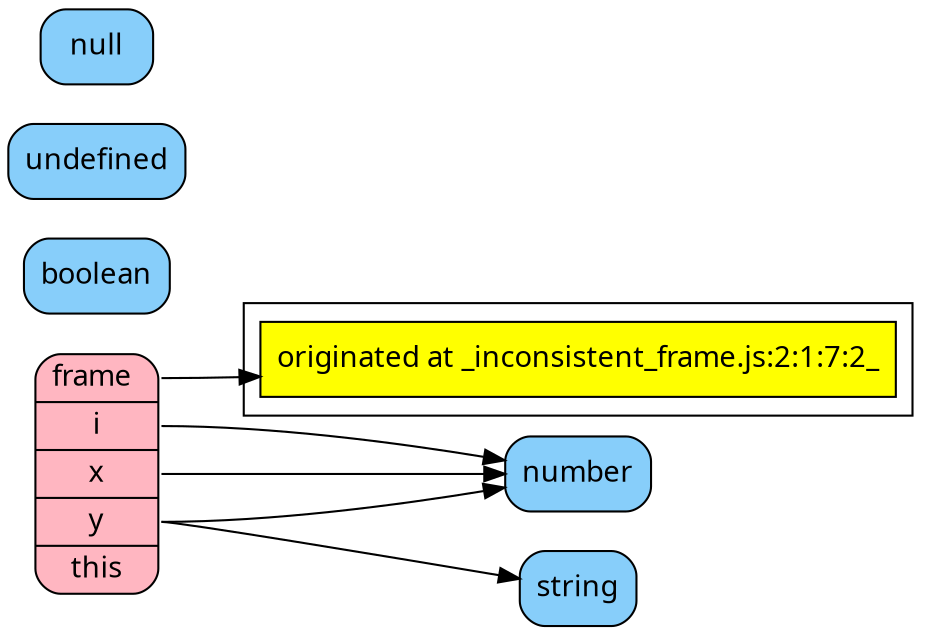 digraph LikelyTypes {
    rankdir = "LR"
    node [fontname=Sans]

    subgraph cluster_notes {
        node [shape = record, fillcolor=yellow, style=filled];
        frame_4__loc [label = "originated at _inconsistent_frame.js:2:1:7:2_"];
    }
    node [shape = Mrecord, fillcolor=lightpink, style=filled];
    frame_4_ [label = "<frame_4_>frame\ |<i>i|<x>x|<y>y|<this>this"];
    node [shape = Mrecord, fillcolor=lightskyblue, style=filled];
    number [label = "<number>number"];
    boolean [label = "<boolean>boolean"];
    string [label = "<string>string"];
    undefined [label = "<undefined>undefined"];
    null [label = "<null>null"];
    frame_4_:i -> number:number;
    frame_4_:x -> number:number;
    frame_4_:y -> number:number;
    frame_4_:y -> string:string;
    frame_4_:frame_4_ -> frame_4__loc;
}
